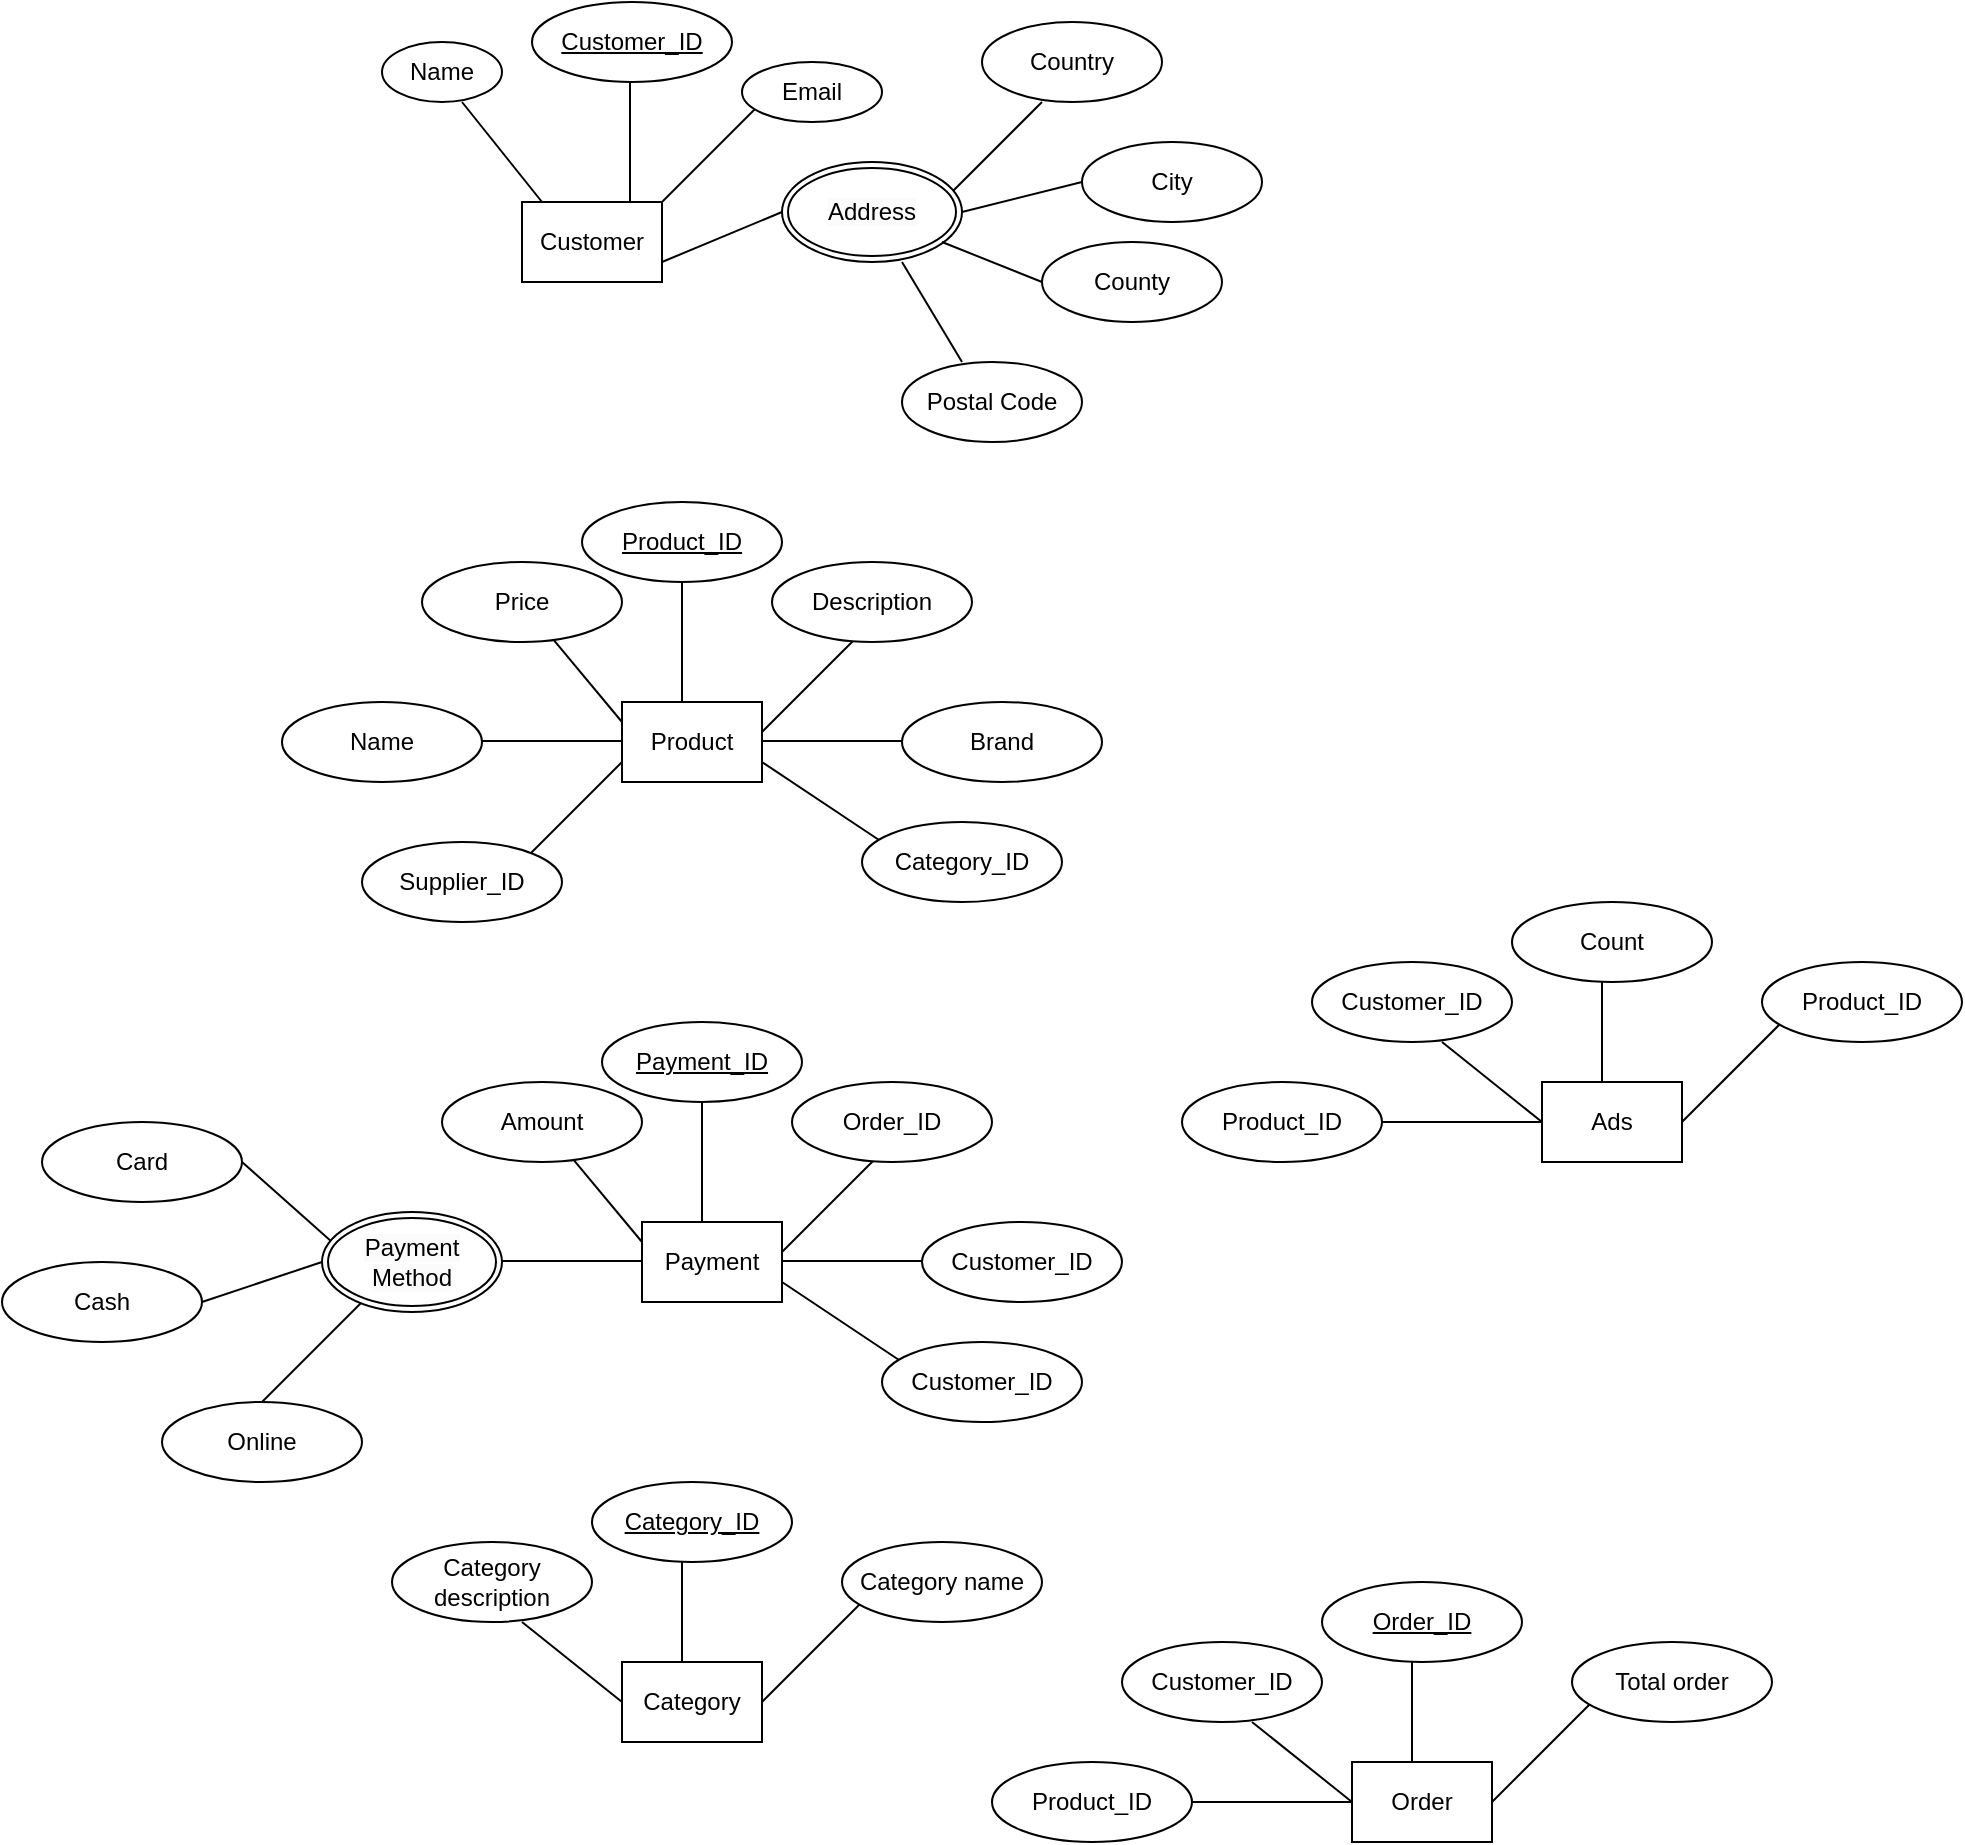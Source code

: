<mxfile>
    <diagram id="Jyj8gpoH_DdxVeyIPhWU" name="Page-1">
        <mxGraphModel dx="702" dy="485" grid="1" gridSize="10" guides="1" tooltips="1" connect="1" arrows="1" fold="1" page="1" pageScale="1" pageWidth="850" pageHeight="1100" math="0" shadow="0">
            <root>
                <mxCell id="0"/>
                <mxCell id="1" parent="0"/>
                <mxCell id="2" value="Customer" style="rounded=0;whiteSpace=wrap;html=1;" vertex="1" parent="1">
                    <mxGeometry x="310" y="240" width="70" height="40" as="geometry"/>
                </mxCell>
                <mxCell id="3" value="" style="endArrow=none;html=1;" edge="1" parent="1">
                    <mxGeometry width="50" height="50" relative="1" as="geometry">
                        <mxPoint x="364" y="240" as="sourcePoint"/>
                        <mxPoint x="364" y="180" as="targetPoint"/>
                    </mxGeometry>
                </mxCell>
                <mxCell id="4" value="&lt;u&gt;Customer_ID&lt;/u&gt;" style="ellipse;whiteSpace=wrap;html=1;" vertex="1" parent="1">
                    <mxGeometry x="315" y="140" width="100" height="40" as="geometry"/>
                </mxCell>
                <mxCell id="7" value="" style="endArrow=none;html=1;" edge="1" parent="1">
                    <mxGeometry width="50" height="50" relative="1" as="geometry">
                        <mxPoint x="280" y="190" as="sourcePoint"/>
                        <mxPoint x="320" y="240" as="targetPoint"/>
                    </mxGeometry>
                </mxCell>
                <mxCell id="8" value="Name" style="ellipse;whiteSpace=wrap;html=1;" vertex="1" parent="1">
                    <mxGeometry x="240" y="160" width="60" height="30" as="geometry"/>
                </mxCell>
                <mxCell id="11" value="" style="endArrow=none;html=1;" edge="1" parent="1">
                    <mxGeometry width="50" height="50" relative="1" as="geometry">
                        <mxPoint x="380" y="240" as="sourcePoint"/>
                        <mxPoint x="430" y="190" as="targetPoint"/>
                    </mxGeometry>
                </mxCell>
                <mxCell id="12" value="" style="endArrow=none;html=1;entryX=0;entryY=0.5;entryDx=0;entryDy=0;" edge="1" parent="1" target="17">
                    <mxGeometry width="50" height="50" relative="1" as="geometry">
                        <mxPoint x="380" y="270" as="sourcePoint"/>
                        <mxPoint x="440" y="240" as="targetPoint"/>
                    </mxGeometry>
                </mxCell>
                <mxCell id="13" value="Email" style="ellipse;whiteSpace=wrap;html=1;" vertex="1" parent="1">
                    <mxGeometry x="420" y="170" width="70" height="30" as="geometry"/>
                </mxCell>
                <mxCell id="16" value="" style="endArrow=none;html=1;" edge="1" parent="1">
                    <mxGeometry width="50" height="50" relative="1" as="geometry">
                        <mxPoint x="520" y="240" as="sourcePoint"/>
                        <mxPoint x="570" y="190" as="targetPoint"/>
                    </mxGeometry>
                </mxCell>
                <mxCell id="17" value="&lt;span style=&quot;color: rgb(0, 0, 0); font-family: Helvetica; font-size: 12px; font-style: normal; font-variant-ligatures: normal; font-variant-caps: normal; font-weight: 400; letter-spacing: normal; orphans: 2; text-align: center; text-indent: 0px; text-transform: none; widows: 2; word-spacing: 0px; -webkit-text-stroke-width: 0px; background-color: rgb(251, 251, 251); text-decoration-thickness: initial; text-decoration-style: initial; text-decoration-color: initial; float: none; display: inline !important;&quot;&gt;Address&lt;/span&gt;" style="ellipse;shape=doubleEllipse;margin=3;whiteSpace=wrap;html=1;align=center;" vertex="1" parent="1">
                    <mxGeometry x="440" y="220" width="90" height="50" as="geometry"/>
                </mxCell>
                <mxCell id="18" value="City" style="ellipse;whiteSpace=wrap;html=1;shadow=0;sketch=0;" vertex="1" parent="1">
                    <mxGeometry x="590" y="210" width="90" height="40" as="geometry"/>
                </mxCell>
                <mxCell id="19" value="Country" style="ellipse;whiteSpace=wrap;html=1;shadow=0;sketch=0;" vertex="1" parent="1">
                    <mxGeometry x="540" y="150" width="90" height="40" as="geometry"/>
                </mxCell>
                <mxCell id="20" value="County" style="ellipse;whiteSpace=wrap;html=1;shadow=0;sketch=0;" vertex="1" parent="1">
                    <mxGeometry x="570" y="260" width="90" height="40" as="geometry"/>
                </mxCell>
                <mxCell id="21" value="" style="endArrow=none;html=1;exitX=1;exitY=0.5;exitDx=0;exitDy=0;" edge="1" parent="1" source="17">
                    <mxGeometry width="50" height="50" relative="1" as="geometry">
                        <mxPoint x="530" y="250" as="sourcePoint"/>
                        <mxPoint x="590" y="230" as="targetPoint"/>
                    </mxGeometry>
                </mxCell>
                <mxCell id="22" value="" style="endArrow=none;html=1;" edge="1" parent="1">
                    <mxGeometry width="50" height="50" relative="1" as="geometry">
                        <mxPoint x="520" y="260" as="sourcePoint"/>
                        <mxPoint x="570" y="280" as="targetPoint"/>
                    </mxGeometry>
                </mxCell>
                <mxCell id="23" value="" style="endArrow=none;html=1;" edge="1" parent="1">
                    <mxGeometry width="50" height="50" relative="1" as="geometry">
                        <mxPoint x="430" y="505" as="sourcePoint"/>
                        <mxPoint x="480" y="455" as="targetPoint"/>
                    </mxGeometry>
                </mxCell>
                <mxCell id="24" value="" style="endArrow=none;html=1;" edge="1" parent="1">
                    <mxGeometry width="50" height="50" relative="1" as="geometry">
                        <mxPoint x="530" y="320" as="sourcePoint"/>
                        <mxPoint x="500" y="270" as="targetPoint"/>
                    </mxGeometry>
                </mxCell>
                <mxCell id="26" value="Postal Code" style="ellipse;whiteSpace=wrap;html=1;shadow=0;sketch=0;" vertex="1" parent="1">
                    <mxGeometry x="500" y="320" width="90" height="40" as="geometry"/>
                </mxCell>
                <mxCell id="28" value="Product" style="rounded=0;whiteSpace=wrap;html=1;" vertex="1" parent="1">
                    <mxGeometry x="360" y="490" width="70" height="40" as="geometry"/>
                </mxCell>
                <mxCell id="29" value="" style="endArrow=none;html=1;" edge="1" parent="1">
                    <mxGeometry width="50" height="50" relative="1" as="geometry">
                        <mxPoint x="390" y="490" as="sourcePoint"/>
                        <mxPoint x="390" y="430" as="targetPoint"/>
                    </mxGeometry>
                </mxCell>
                <mxCell id="30" value="" style="endArrow=none;html=1;startArrow=none;" edge="1" parent="1" source="37">
                    <mxGeometry width="50" height="50" relative="1" as="geometry">
                        <mxPoint x="300" y="470" as="sourcePoint"/>
                        <mxPoint x="360" y="500" as="targetPoint"/>
                    </mxGeometry>
                </mxCell>
                <mxCell id="31" value="" style="endArrow=none;html=1;" edge="1" parent="1">
                    <mxGeometry width="50" height="50" relative="1" as="geometry">
                        <mxPoint x="430" y="509.5" as="sourcePoint"/>
                        <mxPoint x="500" y="509.5" as="targetPoint"/>
                    </mxGeometry>
                </mxCell>
                <mxCell id="32" value="" style="endArrow=none;html=1;" edge="1" parent="1">
                    <mxGeometry width="50" height="50" relative="1" as="geometry">
                        <mxPoint x="490" y="560" as="sourcePoint"/>
                        <mxPoint x="430" y="520" as="targetPoint"/>
                    </mxGeometry>
                </mxCell>
                <mxCell id="33" value="" style="endArrow=none;html=1;" edge="1" parent="1">
                    <mxGeometry width="50" height="50" relative="1" as="geometry">
                        <mxPoint x="310" y="570" as="sourcePoint"/>
                        <mxPoint x="360" y="520" as="targetPoint"/>
                    </mxGeometry>
                </mxCell>
                <mxCell id="34" value="" style="endArrow=none;html=1;" edge="1" parent="1">
                    <mxGeometry width="50" height="50" relative="1" as="geometry">
                        <mxPoint x="180" y="840" as="sourcePoint"/>
                        <mxPoint x="230" y="790" as="targetPoint"/>
                    </mxGeometry>
                </mxCell>
                <mxCell id="35" value="" style="endArrow=none;html=1;entryX=0;entryY=0.5;entryDx=0;entryDy=0;" edge="1" parent="1" target="64">
                    <mxGeometry width="50" height="50" relative="1" as="geometry">
                        <mxPoint x="150" y="790" as="sourcePoint"/>
                        <mxPoint x="210" y="760" as="targetPoint"/>
                    </mxGeometry>
                </mxCell>
                <mxCell id="36" value="" style="endArrow=none;html=1;" edge="1" parent="1">
                    <mxGeometry width="50" height="50" relative="1" as="geometry">
                        <mxPoint x="215" y="760" as="sourcePoint"/>
                        <mxPoint x="170" y="720" as="targetPoint"/>
                    </mxGeometry>
                </mxCell>
                <mxCell id="38" value="&lt;u&gt;Product_ID&lt;/u&gt;" style="ellipse;whiteSpace=wrap;html=1;" vertex="1" parent="1">
                    <mxGeometry x="340" y="390" width="100" height="40" as="geometry"/>
                </mxCell>
                <mxCell id="39" value="Description" style="ellipse;whiteSpace=wrap;html=1;" vertex="1" parent="1">
                    <mxGeometry x="435" y="420" width="100" height="40" as="geometry"/>
                </mxCell>
                <mxCell id="37" value="Price" style="ellipse;whiteSpace=wrap;html=1;" vertex="1" parent="1">
                    <mxGeometry x="260" y="420" width="100" height="40" as="geometry"/>
                </mxCell>
                <mxCell id="41" value="Category_ID" style="ellipse;whiteSpace=wrap;html=1;" vertex="1" parent="1">
                    <mxGeometry x="480" y="550" width="100" height="40" as="geometry"/>
                </mxCell>
                <mxCell id="42" value="Brand" style="ellipse;whiteSpace=wrap;html=1;" vertex="1" parent="1">
                    <mxGeometry x="500" y="490" width="100" height="40" as="geometry"/>
                </mxCell>
                <mxCell id="43" value="Name" style="ellipse;whiteSpace=wrap;html=1;" vertex="1" parent="1">
                    <mxGeometry x="190" y="490" width="100" height="40" as="geometry"/>
                </mxCell>
                <mxCell id="44" value="Supplier_ID" style="ellipse;whiteSpace=wrap;html=1;" vertex="1" parent="1">
                    <mxGeometry x="230" y="560" width="100" height="40" as="geometry"/>
                </mxCell>
                <mxCell id="46" value="" style="endArrow=none;html=1;" edge="1" parent="1">
                    <mxGeometry width="50" height="50" relative="1" as="geometry">
                        <mxPoint x="290" y="509.5" as="sourcePoint"/>
                        <mxPoint x="360" y="509.5" as="targetPoint"/>
                    </mxGeometry>
                </mxCell>
                <mxCell id="49" value="" style="endArrow=none;html=1;" edge="1" parent="1">
                    <mxGeometry width="50" height="50" relative="1" as="geometry">
                        <mxPoint x="440" y="765" as="sourcePoint"/>
                        <mxPoint x="490" y="715" as="targetPoint"/>
                    </mxGeometry>
                </mxCell>
                <mxCell id="50" value="Payment" style="rounded=0;whiteSpace=wrap;html=1;" vertex="1" parent="1">
                    <mxGeometry x="370" y="750" width="70" height="40" as="geometry"/>
                </mxCell>
                <mxCell id="51" value="" style="endArrow=none;html=1;" edge="1" parent="1">
                    <mxGeometry width="50" height="50" relative="1" as="geometry">
                        <mxPoint x="400" y="750" as="sourcePoint"/>
                        <mxPoint x="400" y="690" as="targetPoint"/>
                    </mxGeometry>
                </mxCell>
                <mxCell id="52" value="" style="endArrow=none;html=1;startArrow=none;" edge="1" parent="1" source="58">
                    <mxGeometry width="50" height="50" relative="1" as="geometry">
                        <mxPoint x="310" y="730" as="sourcePoint"/>
                        <mxPoint x="370" y="760" as="targetPoint"/>
                    </mxGeometry>
                </mxCell>
                <mxCell id="53" value="" style="endArrow=none;html=1;" edge="1" parent="1">
                    <mxGeometry width="50" height="50" relative="1" as="geometry">
                        <mxPoint x="440" y="769.5" as="sourcePoint"/>
                        <mxPoint x="510" y="769.5" as="targetPoint"/>
                    </mxGeometry>
                </mxCell>
                <mxCell id="54" value="" style="endArrow=none;html=1;" edge="1" parent="1">
                    <mxGeometry width="50" height="50" relative="1" as="geometry">
                        <mxPoint x="500" y="820" as="sourcePoint"/>
                        <mxPoint x="440" y="780" as="targetPoint"/>
                    </mxGeometry>
                </mxCell>
                <mxCell id="56" value="&lt;u&gt;Payment_ID&lt;/u&gt;" style="ellipse;whiteSpace=wrap;html=1;" vertex="1" parent="1">
                    <mxGeometry x="350" y="650" width="100" height="40" as="geometry"/>
                </mxCell>
                <mxCell id="57" value="Order_ID" style="ellipse;whiteSpace=wrap;html=1;" vertex="1" parent="1">
                    <mxGeometry x="445" y="680" width="100" height="40" as="geometry"/>
                </mxCell>
                <mxCell id="58" value="Amount" style="ellipse;whiteSpace=wrap;html=1;" vertex="1" parent="1">
                    <mxGeometry x="270" y="680" width="100" height="40" as="geometry"/>
                </mxCell>
                <mxCell id="59" value="Customer_ID" style="ellipse;whiteSpace=wrap;html=1;" vertex="1" parent="1">
                    <mxGeometry x="490" y="810" width="100" height="40" as="geometry"/>
                </mxCell>
                <mxCell id="60" value="Customer_ID" style="ellipse;whiteSpace=wrap;html=1;" vertex="1" parent="1">
                    <mxGeometry x="510" y="750" width="100" height="40" as="geometry"/>
                </mxCell>
                <mxCell id="63" value="" style="endArrow=none;html=1;" edge="1" parent="1">
                    <mxGeometry width="50" height="50" relative="1" as="geometry">
                        <mxPoint x="300" y="769.5" as="sourcePoint"/>
                        <mxPoint x="370" y="769.5" as="targetPoint"/>
                    </mxGeometry>
                </mxCell>
                <mxCell id="64" value="&lt;span style=&quot;color: rgb(0, 0, 0); font-family: Helvetica; font-size: 12px; font-style: normal; font-variant-ligatures: normal; font-variant-caps: normal; font-weight: 400; letter-spacing: normal; orphans: 2; text-align: center; text-indent: 0px; text-transform: none; widows: 2; word-spacing: 0px; -webkit-text-stroke-width: 0px; background-color: rgb(251, 251, 251); text-decoration-thickness: initial; text-decoration-style: initial; text-decoration-color: initial; float: none; display: inline !important;&quot;&gt;Payment Method&lt;/span&gt;" style="ellipse;shape=doubleEllipse;margin=3;whiteSpace=wrap;html=1;align=center;" vertex="1" parent="1">
                    <mxGeometry x="210" y="745" width="90" height="50" as="geometry"/>
                </mxCell>
                <mxCell id="65" value="Card" style="ellipse;whiteSpace=wrap;html=1;" vertex="1" parent="1">
                    <mxGeometry x="70" y="700" width="100" height="40" as="geometry"/>
                </mxCell>
                <mxCell id="66" value="Cash" style="ellipse;whiteSpace=wrap;html=1;" vertex="1" parent="1">
                    <mxGeometry x="50" y="770" width="100" height="40" as="geometry"/>
                </mxCell>
                <mxCell id="67" value="Online" style="ellipse;whiteSpace=wrap;html=1;" vertex="1" parent="1">
                    <mxGeometry x="130" y="840" width="100" height="40" as="geometry"/>
                </mxCell>
                <mxCell id="68" value="Category" style="rounded=0;whiteSpace=wrap;html=1;" vertex="1" parent="1">
                    <mxGeometry x="360" y="970" width="70" height="40" as="geometry"/>
                </mxCell>
                <mxCell id="75" value="" style="endArrow=none;html=1;" edge="1" parent="1">
                    <mxGeometry width="50" height="50" relative="1" as="geometry">
                        <mxPoint x="310" y="950" as="sourcePoint"/>
                        <mxPoint x="360" y="990" as="targetPoint"/>
                    </mxGeometry>
                </mxCell>
                <mxCell id="76" value="" style="endArrow=none;html=1;" edge="1" parent="1">
                    <mxGeometry width="50" height="50" relative="1" as="geometry">
                        <mxPoint x="390" y="970" as="sourcePoint"/>
                        <mxPoint x="390" y="920" as="targetPoint"/>
                    </mxGeometry>
                </mxCell>
                <mxCell id="77" value="" style="endArrow=none;html=1;" edge="1" parent="1">
                    <mxGeometry width="50" height="50" relative="1" as="geometry">
                        <mxPoint x="430" y="990" as="sourcePoint"/>
                        <mxPoint x="480" y="940" as="targetPoint"/>
                    </mxGeometry>
                </mxCell>
                <mxCell id="78" value="Category description" style="ellipse;whiteSpace=wrap;html=1;" vertex="1" parent="1">
                    <mxGeometry x="245" y="910" width="100" height="40" as="geometry"/>
                </mxCell>
                <mxCell id="79" value="Category name" style="ellipse;whiteSpace=wrap;html=1;" vertex="1" parent="1">
                    <mxGeometry x="470" y="910" width="100" height="40" as="geometry"/>
                </mxCell>
                <mxCell id="80" value="&lt;u&gt;Category_ID&lt;/u&gt;" style="ellipse;whiteSpace=wrap;html=1;" vertex="1" parent="1">
                    <mxGeometry x="345" y="880" width="100" height="40" as="geometry"/>
                </mxCell>
                <mxCell id="89" value="Order" style="rounded=0;whiteSpace=wrap;html=1;" vertex="1" parent="1">
                    <mxGeometry x="725" y="1020" width="70" height="40" as="geometry"/>
                </mxCell>
                <mxCell id="90" value="" style="endArrow=none;html=1;" edge="1" parent="1">
                    <mxGeometry width="50" height="50" relative="1" as="geometry">
                        <mxPoint x="675" y="1000" as="sourcePoint"/>
                        <mxPoint x="725" y="1040" as="targetPoint"/>
                    </mxGeometry>
                </mxCell>
                <mxCell id="91" value="" style="endArrow=none;html=1;" edge="1" parent="1">
                    <mxGeometry width="50" height="50" relative="1" as="geometry">
                        <mxPoint x="755" y="1020" as="sourcePoint"/>
                        <mxPoint x="755" y="970" as="targetPoint"/>
                    </mxGeometry>
                </mxCell>
                <mxCell id="92" value="" style="endArrow=none;html=1;" edge="1" parent="1">
                    <mxGeometry width="50" height="50" relative="1" as="geometry">
                        <mxPoint x="795" y="1040" as="sourcePoint"/>
                        <mxPoint x="845" y="990" as="targetPoint"/>
                    </mxGeometry>
                </mxCell>
                <mxCell id="93" value="Customer_ID" style="ellipse;whiteSpace=wrap;html=1;" vertex="1" parent="1">
                    <mxGeometry x="610" y="960" width="100" height="40" as="geometry"/>
                </mxCell>
                <mxCell id="94" value="Total order" style="ellipse;whiteSpace=wrap;html=1;" vertex="1" parent="1">
                    <mxGeometry x="835" y="960" width="100" height="40" as="geometry"/>
                </mxCell>
                <mxCell id="95" value="&lt;u&gt;Order_ID&lt;/u&gt;" style="ellipse;whiteSpace=wrap;html=1;" vertex="1" parent="1">
                    <mxGeometry x="710" y="930" width="100" height="40" as="geometry"/>
                </mxCell>
                <mxCell id="96" value="" style="endArrow=none;html=1;entryX=0;entryY=0.5;entryDx=0;entryDy=0;" edge="1" parent="1" target="89">
                    <mxGeometry width="50" height="50" relative="1" as="geometry">
                        <mxPoint x="645" y="1040" as="sourcePoint"/>
                        <mxPoint x="695" y="1080" as="targetPoint"/>
                    </mxGeometry>
                </mxCell>
                <mxCell id="97" value="Product_ID" style="ellipse;whiteSpace=wrap;html=1;" vertex="1" parent="1">
                    <mxGeometry x="545" y="1020" width="100" height="40" as="geometry"/>
                </mxCell>
                <mxCell id="100" value="Ads" style="rounded=0;whiteSpace=wrap;html=1;" vertex="1" parent="1">
                    <mxGeometry x="820" y="680" width="70" height="40" as="geometry"/>
                </mxCell>
                <mxCell id="101" value="" style="endArrow=none;html=1;" edge="1" parent="1">
                    <mxGeometry width="50" height="50" relative="1" as="geometry">
                        <mxPoint x="770" y="660" as="sourcePoint"/>
                        <mxPoint x="820" y="700" as="targetPoint"/>
                    </mxGeometry>
                </mxCell>
                <mxCell id="102" value="" style="endArrow=none;html=1;" edge="1" parent="1">
                    <mxGeometry width="50" height="50" relative="1" as="geometry">
                        <mxPoint x="850" y="680" as="sourcePoint"/>
                        <mxPoint x="850" y="630" as="targetPoint"/>
                    </mxGeometry>
                </mxCell>
                <mxCell id="103" value="" style="endArrow=none;html=1;" edge="1" parent="1">
                    <mxGeometry width="50" height="50" relative="1" as="geometry">
                        <mxPoint x="890" y="700" as="sourcePoint"/>
                        <mxPoint x="940" y="650" as="targetPoint"/>
                    </mxGeometry>
                </mxCell>
                <mxCell id="104" value="Customer_ID" style="ellipse;whiteSpace=wrap;html=1;" vertex="1" parent="1">
                    <mxGeometry x="705" y="620" width="100" height="40" as="geometry"/>
                </mxCell>
                <mxCell id="105" value="Product_ID" style="ellipse;whiteSpace=wrap;html=1;" vertex="1" parent="1">
                    <mxGeometry x="930" y="620" width="100" height="40" as="geometry"/>
                </mxCell>
                <mxCell id="106" value="Count" style="ellipse;whiteSpace=wrap;html=1;" vertex="1" parent="1">
                    <mxGeometry x="805" y="590" width="100" height="40" as="geometry"/>
                </mxCell>
                <mxCell id="107" value="" style="endArrow=none;html=1;entryX=0;entryY=0.5;entryDx=0;entryDy=0;" edge="1" parent="1" target="100">
                    <mxGeometry width="50" height="50" relative="1" as="geometry">
                        <mxPoint x="740" y="700" as="sourcePoint"/>
                        <mxPoint x="790" y="740" as="targetPoint"/>
                    </mxGeometry>
                </mxCell>
                <mxCell id="108" value="Product_ID" style="ellipse;whiteSpace=wrap;html=1;" vertex="1" parent="1">
                    <mxGeometry x="640" y="680" width="100" height="40" as="geometry"/>
                </mxCell>
            </root>
        </mxGraphModel>
    </diagram>
</mxfile>
